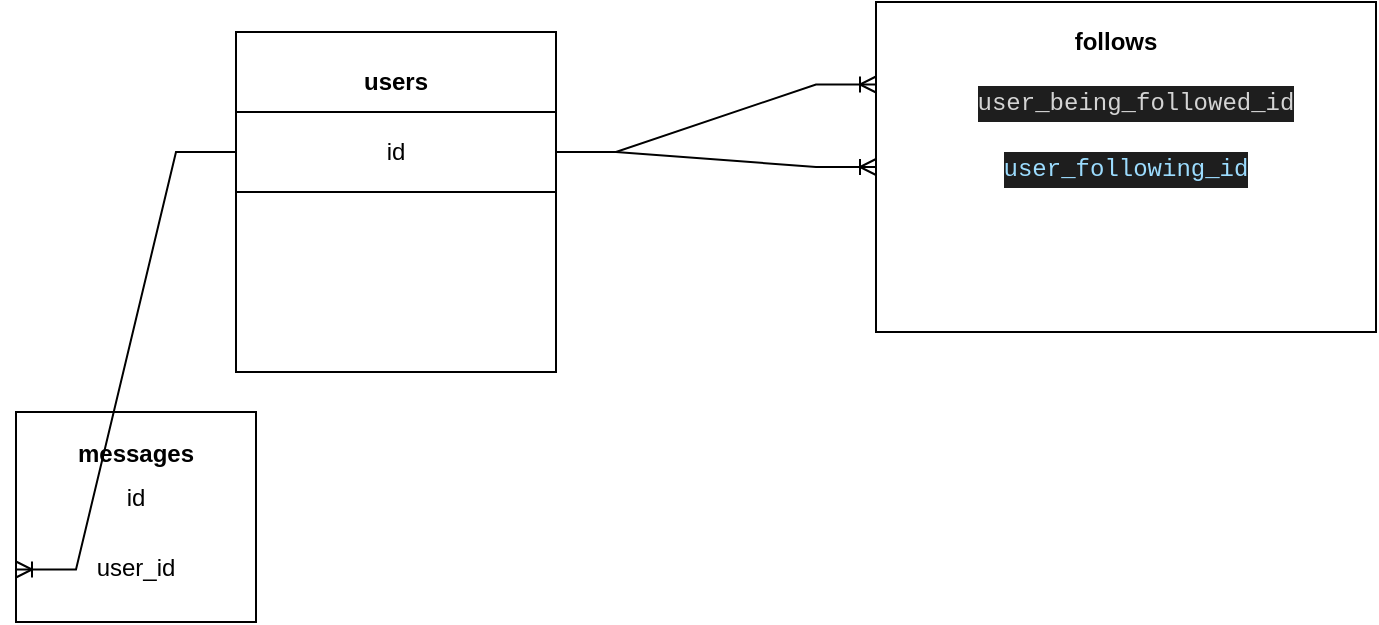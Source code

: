 <mxfile version="21.2.1" type="github">
  <diagram name="Page-1" id="O3RV62Ww9bpK1M2dk5y1">
    <mxGraphModel dx="1194" dy="591" grid="1" gridSize="10" guides="1" tooltips="1" connect="1" arrows="1" fold="1" page="1" pageScale="1" pageWidth="827" pageHeight="1169" math="0" shadow="0">
      <root>
        <mxCell id="0" />
        <mxCell id="1" parent="0" />
        <mxCell id="s5iGb_6rqdyWt5I4amxM-1" value="" style="rounded=0;whiteSpace=wrap;html=1;" parent="1" vertex="1">
          <mxGeometry x="160" y="160" width="160" height="170" as="geometry" />
        </mxCell>
        <mxCell id="s5iGb_6rqdyWt5I4amxM-2" value="&lt;b&gt;users&lt;/b&gt;" style="text;html=1;strokeColor=none;fillColor=none;align=center;verticalAlign=middle;whiteSpace=wrap;rounded=0;" parent="1" vertex="1">
          <mxGeometry x="210" y="170" width="60" height="30" as="geometry" />
        </mxCell>
        <mxCell id="s5iGb_6rqdyWt5I4amxM-3" value="" style="rounded=0;whiteSpace=wrap;html=1;" parent="1" vertex="1">
          <mxGeometry x="50" y="350" width="120" height="105" as="geometry" />
        </mxCell>
        <mxCell id="s5iGb_6rqdyWt5I4amxM-4" value="&lt;b&gt;messages&lt;br&gt;&lt;br&gt;&lt;/b&gt;" style="text;html=1;strokeColor=none;fillColor=none;align=center;verticalAlign=middle;whiteSpace=wrap;rounded=0;" parent="1" vertex="1">
          <mxGeometry x="80" y="362.5" width="60" height="30" as="geometry" />
        </mxCell>
        <mxCell id="s5iGb_6rqdyWt5I4amxM-5" value="&lt;meta charset=&quot;utf-8&quot;&gt;&lt;div style=&quot;color: rgb(212, 212, 212); background-color: rgb(30, 30, 30); font-family: Menlo, Monaco, &amp;quot;Courier New&amp;quot;, monospace; font-weight: normal; font-size: 12px; line-height: 18px;&quot;&gt;&lt;div&gt;&lt;span style=&quot;color: #9cdcfe;&quot;&gt;user_following_id&lt;/span&gt;&lt;/div&gt;&lt;/div&gt;" style="rounded=0;whiteSpace=wrap;html=1;" parent="1" vertex="1">
          <mxGeometry x="480" y="145" width="250" height="165" as="geometry" />
        </mxCell>
        <mxCell id="s5iGb_6rqdyWt5I4amxM-6" value="&lt;b&gt;follows&lt;/b&gt;" style="text;html=1;strokeColor=none;fillColor=none;align=center;verticalAlign=middle;whiteSpace=wrap;rounded=0;" parent="1" vertex="1">
          <mxGeometry x="570" y="150" width="60" height="30" as="geometry" />
        </mxCell>
        <mxCell id="s5iGb_6rqdyWt5I4amxM-10" value="" style="rounded=0;whiteSpace=wrap;html=1;" parent="1" vertex="1">
          <mxGeometry x="160" y="200" width="160" height="130" as="geometry" />
        </mxCell>
        <mxCell id="s5iGb_6rqdyWt5I4amxM-11" value="id" style="rounded=0;whiteSpace=wrap;html=1;" parent="1" vertex="1">
          <mxGeometry x="160" y="200" width="160" height="40" as="geometry" />
        </mxCell>
        <mxCell id="s5iGb_6rqdyWt5I4amxM-13" value="id" style="text;html=1;strokeColor=none;fillColor=none;align=center;verticalAlign=middle;whiteSpace=wrap;rounded=0;" parent="1" vertex="1">
          <mxGeometry x="80" y="377.5" width="60" height="30" as="geometry" />
        </mxCell>
        <mxCell id="s5iGb_6rqdyWt5I4amxM-14" value="&lt;div style=&quot;color: rgb(212, 212, 212); background-color: rgb(30, 30, 30); font-family: Menlo, Monaco, &amp;quot;Courier New&amp;quot;, monospace; line-height: 18px;&quot;&gt;user_being_followed_id&lt;/div&gt;" style="text;html=1;strokeColor=none;fillColor=none;align=center;verticalAlign=middle;whiteSpace=wrap;rounded=0;" parent="1" vertex="1">
          <mxGeometry x="490" y="180" width="240" height="30" as="geometry" />
        </mxCell>
        <mxCell id="s5iGb_6rqdyWt5I4amxM-15" value="user_id" style="text;html=1;strokeColor=none;fillColor=none;align=center;verticalAlign=middle;whiteSpace=wrap;rounded=0;" parent="1" vertex="1">
          <mxGeometry x="80" y="412.5" width="60" height="30" as="geometry" />
        </mxCell>
        <mxCell id="s5iGb_6rqdyWt5I4amxM-21" value="" style="edgeStyle=entityRelationEdgeStyle;fontSize=12;html=1;endArrow=ERoneToMany;rounded=0;entryX=0;entryY=0.75;entryDx=0;entryDy=0;exitX=0;exitY=0.5;exitDx=0;exitDy=0;" parent="1" source="s5iGb_6rqdyWt5I4amxM-11" target="s5iGb_6rqdyWt5I4amxM-3" edge="1">
          <mxGeometry width="100" height="100" relative="1" as="geometry">
            <mxPoint x="280" y="440" as="sourcePoint" />
            <mxPoint x="400" y="310" as="targetPoint" />
          </mxGeometry>
        </mxCell>
        <mxCell id="s5iGb_6rqdyWt5I4amxM-23" value="" style="edgeStyle=entityRelationEdgeStyle;fontSize=12;html=1;endArrow=ERoneToMany;rounded=0;exitX=1;exitY=0.5;exitDx=0;exitDy=0;entryX=0;entryY=0.25;entryDx=0;entryDy=0;" parent="1" source="s5iGb_6rqdyWt5I4amxM-11" target="s5iGb_6rqdyWt5I4amxM-5" edge="1">
          <mxGeometry width="100" height="100" relative="1" as="geometry">
            <mxPoint x="410" y="220" as="sourcePoint" />
            <mxPoint x="470" y="170" as="targetPoint" />
          </mxGeometry>
        </mxCell>
        <mxCell id="s5iGb_6rqdyWt5I4amxM-24" value="" style="edgeStyle=entityRelationEdgeStyle;fontSize=12;html=1;endArrow=ERoneToMany;rounded=0;entryX=0;entryY=0.5;entryDx=0;entryDy=0;" parent="1" target="s5iGb_6rqdyWt5I4amxM-5" edge="1">
          <mxGeometry width="100" height="100" relative="1" as="geometry">
            <mxPoint x="320" y="220" as="sourcePoint" />
            <mxPoint x="540" y="210" as="targetPoint" />
          </mxGeometry>
        </mxCell>
      </root>
    </mxGraphModel>
  </diagram>
</mxfile>
